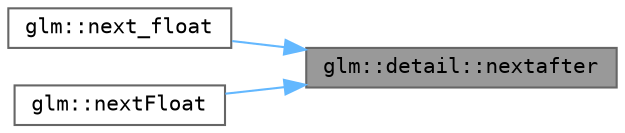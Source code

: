 digraph "glm::detail::nextafter"
{
 // LATEX_PDF_SIZE
  bgcolor="transparent";
  edge [fontname=Terminal,fontsize=10,labelfontname=Helvetica,labelfontsize=10];
  node [fontname=Terminal,fontsize=10,shape=box,height=0.2,width=0.4];
  rankdir="RL";
  Node1 [label="glm::detail::nextafter",height=0.2,width=0.4,color="gray40", fillcolor="grey60", style="filled", fontcolor="black",tooltip=" "];
  Node1 -> Node2 [dir="back",color="steelblue1",style="solid"];
  Node2 [label="glm::next_float",height=0.2,width=0.4,color="grey40", fillcolor="white", style="filled",URL="$namespaceglm.html#a8f86f5b5c98f764869ad01e548aa7b88",tooltip=" "];
  Node1 -> Node3 [dir="back",color="steelblue1",style="solid"];
  Node3 [label="glm::nextFloat",height=0.2,width=0.4,color="grey40", fillcolor="white", style="filled",URL="$namespaceglm.html#a63cf8845314005e831be81d2a3fcbd00",tooltip=" "];
}
